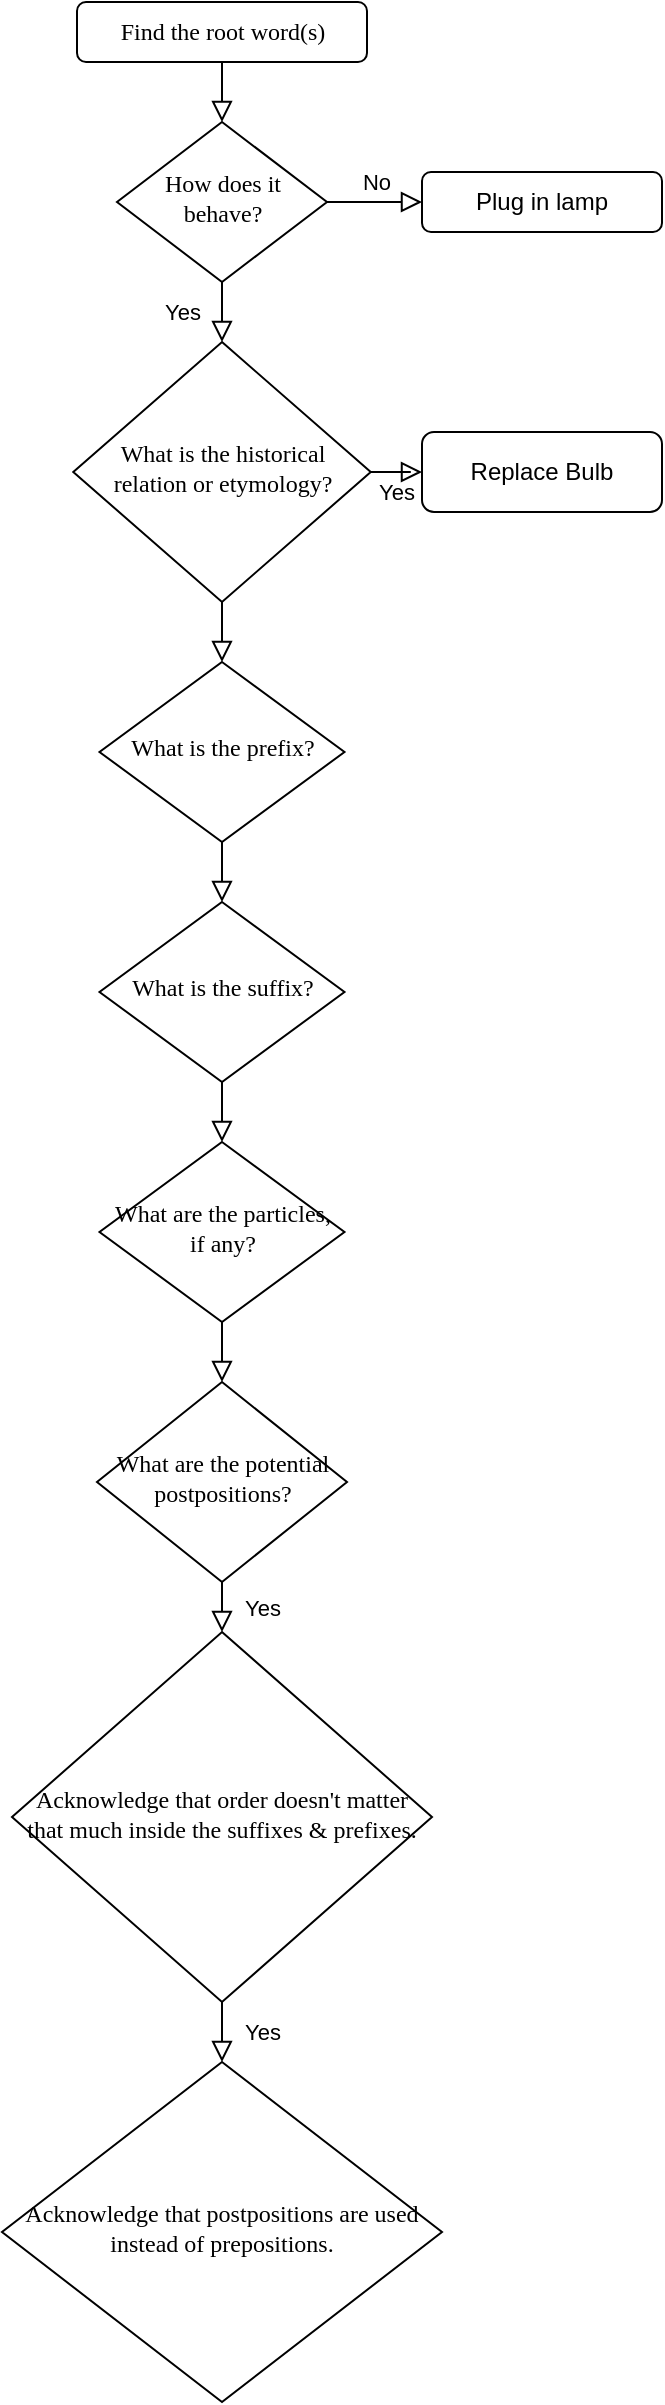 <mxfile version="22.1.18" type="github">
  <diagram id="C5RBs43oDa-KdzZeNtuy" name="Page-1">
    <mxGraphModel dx="882" dy="602" grid="1" gridSize="10" guides="1" tooltips="1" connect="1" arrows="1" fold="1" page="1" pageScale="1" pageWidth="827" pageHeight="1169" math="0" shadow="0">
      <root>
        <mxCell id="WIyWlLk6GJQsqaUBKTNV-0" />
        <mxCell id="WIyWlLk6GJQsqaUBKTNV-1" parent="WIyWlLk6GJQsqaUBKTNV-0" />
        <mxCell id="WIyWlLk6GJQsqaUBKTNV-2" value="" style="rounded=0;html=1;jettySize=auto;orthogonalLoop=1;fontSize=11;endArrow=block;endFill=0;endSize=8;strokeWidth=1;shadow=0;labelBackgroundColor=none;edgeStyle=orthogonalEdgeStyle;" parent="WIyWlLk6GJQsqaUBKTNV-1" source="WIyWlLk6GJQsqaUBKTNV-3" target="WIyWlLk6GJQsqaUBKTNV-6" edge="1">
          <mxGeometry relative="1" as="geometry" />
        </mxCell>
        <mxCell id="WIyWlLk6GJQsqaUBKTNV-3" value="&lt;font style=&quot;font-size: 12px;&quot; data-font-src=&quot;https://fonts.googleapis.com/css?family=CMU+Serif&quot; face=&quot;CMU Serif&quot;&gt;Find the root word(s)&lt;/font&gt;" style="rounded=1;whiteSpace=wrap;html=1;fontSize=12;glass=0;strokeWidth=1;shadow=0;" parent="WIyWlLk6GJQsqaUBKTNV-1" vertex="1">
          <mxGeometry x="247.5" y="20" width="145" height="30" as="geometry" />
        </mxCell>
        <mxCell id="WIyWlLk6GJQsqaUBKTNV-4" value="Yes" style="rounded=0;html=1;jettySize=auto;orthogonalLoop=1;fontSize=11;endArrow=block;endFill=0;endSize=8;strokeWidth=1;shadow=0;labelBackgroundColor=none;edgeStyle=orthogonalEdgeStyle;" parent="WIyWlLk6GJQsqaUBKTNV-1" source="WIyWlLk6GJQsqaUBKTNV-6" target="WIyWlLk6GJQsqaUBKTNV-10" edge="1">
          <mxGeometry y="20" relative="1" as="geometry">
            <mxPoint as="offset" />
          </mxGeometry>
        </mxCell>
        <mxCell id="WIyWlLk6GJQsqaUBKTNV-5" value="No" style="edgeStyle=orthogonalEdgeStyle;rounded=0;html=1;jettySize=auto;orthogonalLoop=1;fontSize=11;endArrow=block;endFill=0;endSize=8;strokeWidth=1;shadow=0;labelBackgroundColor=none;" parent="WIyWlLk6GJQsqaUBKTNV-1" source="WIyWlLk6GJQsqaUBKTNV-6" target="WIyWlLk6GJQsqaUBKTNV-7" edge="1">
          <mxGeometry y="10" relative="1" as="geometry">
            <mxPoint as="offset" />
          </mxGeometry>
        </mxCell>
        <mxCell id="WIyWlLk6GJQsqaUBKTNV-6" value="&lt;font style=&quot;font-size: 12px;&quot; face=&quot;CMU Serif&quot;&gt;How does it behave?&lt;/font&gt;" style="rhombus;whiteSpace=wrap;html=1;shadow=0;fontFamily=Helvetica;fontSize=12;align=center;strokeWidth=1;spacing=6;spacingTop=-4;" parent="WIyWlLk6GJQsqaUBKTNV-1" vertex="1">
          <mxGeometry x="267.5" y="80" width="105" height="80" as="geometry" />
        </mxCell>
        <mxCell id="WIyWlLk6GJQsqaUBKTNV-7" value="Plug in lamp" style="rounded=1;whiteSpace=wrap;html=1;fontSize=12;glass=0;strokeWidth=1;shadow=0;" parent="WIyWlLk6GJQsqaUBKTNV-1" vertex="1">
          <mxGeometry x="420" y="105" width="120" height="30" as="geometry" />
        </mxCell>
        <mxCell id="WIyWlLk6GJQsqaUBKTNV-9" value="Yes" style="edgeStyle=orthogonalEdgeStyle;rounded=0;html=1;jettySize=auto;orthogonalLoop=1;fontSize=11;endArrow=block;endFill=0;endSize=8;strokeWidth=1;shadow=0;labelBackgroundColor=none;" parent="WIyWlLk6GJQsqaUBKTNV-1" source="WIyWlLk6GJQsqaUBKTNV-10" target="WIyWlLk6GJQsqaUBKTNV-12" edge="1">
          <mxGeometry y="10" relative="1" as="geometry">
            <mxPoint as="offset" />
          </mxGeometry>
        </mxCell>
        <mxCell id="WIyWlLk6GJQsqaUBKTNV-10" value="&lt;font style=&quot;font-size: 12px;&quot; face=&quot;CMU Serif&quot;&gt;What is the historical relation or etymology?&lt;/font&gt;" style="rhombus;whiteSpace=wrap;html=1;shadow=0;fontFamily=Helvetica;fontSize=12;align=center;strokeWidth=1;spacing=6;spacingTop=-4;" parent="WIyWlLk6GJQsqaUBKTNV-1" vertex="1">
          <mxGeometry x="245.63" y="190" width="148.75" height="130" as="geometry" />
        </mxCell>
        <mxCell id="WIyWlLk6GJQsqaUBKTNV-12" value="Replace Bulb" style="rounded=1;whiteSpace=wrap;html=1;fontSize=12;glass=0;strokeWidth=1;shadow=0;" parent="WIyWlLk6GJQsqaUBKTNV-1" vertex="1">
          <mxGeometry x="420" y="235" width="120" height="40" as="geometry" />
        </mxCell>
        <mxCell id="w_LObvpqlqJE9iXX1cTh-9" style="edgeStyle=orthogonalEdgeStyle;rounded=0;orthogonalLoop=1;jettySize=auto;html=1;exitX=0.5;exitY=1;exitDx=0;exitDy=0;" edge="1" parent="WIyWlLk6GJQsqaUBKTNV-1">
          <mxGeometry relative="1" as="geometry">
            <mxPoint x="320" y="365" as="sourcePoint" />
            <mxPoint x="320" y="365" as="targetPoint" />
          </mxGeometry>
        </mxCell>
        <mxCell id="w_LObvpqlqJE9iXX1cTh-15" value="&lt;font data-font-src=&quot;https://fonts.googleapis.com/css?family=CMU+Serif&quot; face=&quot;CMU Serif&quot; style=&quot;font-size: 12px;&quot;&gt;Acknowledge that order doesn&#39;t matter that much inside the suffixes &amp;amp; prefixes.&lt;/font&gt;" style="rhombus;whiteSpace=wrap;html=1;shadow=0;fontFamily=Helvetica;fontSize=12;align=center;strokeWidth=1;spacing=6;spacingTop=-4;" vertex="1" parent="WIyWlLk6GJQsqaUBKTNV-1">
          <mxGeometry x="215" y="835" width="210" height="185" as="geometry" />
        </mxCell>
        <mxCell id="w_LObvpqlqJE9iXX1cTh-17" value="Yes" style="rounded=0;html=1;jettySize=auto;orthogonalLoop=1;fontSize=11;endArrow=block;endFill=0;endSize=8;strokeWidth=1;shadow=0;labelBackgroundColor=none;edgeStyle=orthogonalEdgeStyle;entryX=0.5;entryY=0;entryDx=0;entryDy=0;exitX=0.5;exitY=1;exitDx=0;exitDy=0;" edge="1" parent="WIyWlLk6GJQsqaUBKTNV-1" source="w_LObvpqlqJE9iXX1cTh-21" target="w_LObvpqlqJE9iXX1cTh-15">
          <mxGeometry y="20" relative="1" as="geometry">
            <mxPoint as="offset" />
            <mxPoint x="319.86" y="800" as="sourcePoint" />
            <mxPoint x="319.86" y="830" as="targetPoint" />
          </mxGeometry>
        </mxCell>
        <mxCell id="w_LObvpqlqJE9iXX1cTh-18" value="&lt;font data-font-src=&quot;https://fonts.googleapis.com/css?family=CMU+Serif&quot; face=&quot;CMU Serif&quot;&gt;Acknowledge that postpositions are used instead of prepositions.&lt;/font&gt;" style="rhombus;whiteSpace=wrap;html=1;shadow=0;fontFamily=Helvetica;fontSize=12;align=center;strokeWidth=1;spacing=6;spacingTop=-4;" vertex="1" parent="WIyWlLk6GJQsqaUBKTNV-1">
          <mxGeometry x="210" y="1050" width="220" height="170" as="geometry" />
        </mxCell>
        <mxCell id="w_LObvpqlqJE9iXX1cTh-19" value="Yes" style="rounded=0;html=1;jettySize=auto;orthogonalLoop=1;fontSize=11;endArrow=block;endFill=0;endSize=8;strokeWidth=1;shadow=0;labelBackgroundColor=none;edgeStyle=orthogonalEdgeStyle;entryX=0.5;entryY=0;entryDx=0;entryDy=0;exitX=0.5;exitY=1;exitDx=0;exitDy=0;" edge="1" parent="WIyWlLk6GJQsqaUBKTNV-1" target="w_LObvpqlqJE9iXX1cTh-18" source="w_LObvpqlqJE9iXX1cTh-15">
          <mxGeometry y="20" relative="1" as="geometry">
            <mxPoint as="offset" />
            <mxPoint x="699.86" y="775" as="sourcePoint" />
            <mxPoint x="699.86" y="805" as="targetPoint" />
          </mxGeometry>
        </mxCell>
        <mxCell id="w_LObvpqlqJE9iXX1cTh-20" value="" style="rounded=0;html=1;jettySize=auto;orthogonalLoop=1;fontSize=11;endArrow=block;endFill=0;endSize=8;strokeWidth=1;shadow=0;labelBackgroundColor=none;edgeStyle=orthogonalEdgeStyle;exitX=0.5;exitY=1;exitDx=0;exitDy=0;" edge="1" parent="WIyWlLk6GJQsqaUBKTNV-1" target="w_LObvpqlqJE9iXX1cTh-21" source="w_LObvpqlqJE9iXX1cTh-23">
          <mxGeometry relative="1" as="geometry">
            <mxPoint x="320" y="680" as="sourcePoint" />
            <Array as="points" />
          </mxGeometry>
        </mxCell>
        <mxCell id="w_LObvpqlqJE9iXX1cTh-21" value="&lt;font data-font-src=&quot;https://fonts.googleapis.com/css?family=CMU+Serif&quot; face=&quot;CMU Serif&quot;&gt;What are the potential postpositions?&lt;/font&gt;" style="rhombus;whiteSpace=wrap;html=1;shadow=0;fontFamily=Helvetica;fontSize=12;align=center;strokeWidth=1;spacing=6;spacingTop=-4;" vertex="1" parent="WIyWlLk6GJQsqaUBKTNV-1">
          <mxGeometry x="257.5" y="710" width="125" height="100" as="geometry" />
        </mxCell>
        <mxCell id="w_LObvpqlqJE9iXX1cTh-23" value="&lt;font data-font-src=&quot;https://fonts.googleapis.com/css?family=CMU+Serif&quot; face=&quot;CMU Serif&quot;&gt;What are the particles, if any?&lt;/font&gt;" style="rhombus;whiteSpace=wrap;html=1;shadow=0;fontFamily=Helvetica;fontSize=12;align=center;strokeWidth=1;spacing=6;spacingTop=-4;" vertex="1" parent="WIyWlLk6GJQsqaUBKTNV-1">
          <mxGeometry x="258.75" y="590" width="122.5" height="90" as="geometry" />
        </mxCell>
        <mxCell id="w_LObvpqlqJE9iXX1cTh-25" value="" style="edgeStyle=orthogonalEdgeStyle;rounded=0;orthogonalLoop=1;jettySize=auto;html=1;endArrow=block;endFill=0;jumpSize=6;strokeWidth=1;endSize=8;entryX=0.5;entryY=0;entryDx=0;entryDy=0;exitX=0.5;exitY=1;exitDx=0;exitDy=0;" edge="1" parent="WIyWlLk6GJQsqaUBKTNV-1" source="w_LObvpqlqJE9iXX1cTh-26" target="w_LObvpqlqJE9iXX1cTh-23">
          <mxGeometry relative="1" as="geometry">
            <mxPoint x="320" y="570" as="sourcePoint" />
            <mxPoint x="319.86" y="585" as="targetPoint" />
          </mxGeometry>
        </mxCell>
        <mxCell id="w_LObvpqlqJE9iXX1cTh-26" value="&lt;font data-font-src=&quot;https://fonts.googleapis.com/css?family=CMU+Serif&quot; face=&quot;CMU Serif&quot;&gt;What is the suffix?&lt;/font&gt;" style="rhombus;whiteSpace=wrap;html=1;shadow=0;fontFamily=Helvetica;fontSize=12;align=center;strokeWidth=1;spacing=6;spacingTop=-4;" vertex="1" parent="WIyWlLk6GJQsqaUBKTNV-1">
          <mxGeometry x="258.75" y="470" width="122.5" height="90" as="geometry" />
        </mxCell>
        <mxCell id="w_LObvpqlqJE9iXX1cTh-27" value="" style="edgeStyle=orthogonalEdgeStyle;rounded=0;orthogonalLoop=1;jettySize=auto;html=1;endArrow=block;endFill=0;jumpSize=6;strokeWidth=1;endSize=8;entryX=0.5;entryY=0;entryDx=0;entryDy=0;exitX=0.5;exitY=1;exitDx=0;exitDy=0;" edge="1" parent="WIyWlLk6GJQsqaUBKTNV-1" target="w_LObvpqlqJE9iXX1cTh-26" source="w_LObvpqlqJE9iXX1cTh-30">
          <mxGeometry relative="1" as="geometry">
            <mxPoint x="320" y="450" as="sourcePoint" />
            <mxPoint x="319.86" y="465" as="targetPoint" />
          </mxGeometry>
        </mxCell>
        <mxCell id="w_LObvpqlqJE9iXX1cTh-30" value="&lt;font data-font-src=&quot;https://fonts.googleapis.com/css?family=CMU+Serif&quot; face=&quot;CMU Serif&quot;&gt;What is the prefix?&lt;/font&gt;" style="rhombus;whiteSpace=wrap;html=1;shadow=0;fontFamily=Helvetica;fontSize=12;align=center;strokeWidth=1;spacing=6;spacingTop=-4;" vertex="1" parent="WIyWlLk6GJQsqaUBKTNV-1">
          <mxGeometry x="258.75" y="350" width="122.5" height="90" as="geometry" />
        </mxCell>
        <mxCell id="w_LObvpqlqJE9iXX1cTh-31" value="" style="edgeStyle=orthogonalEdgeStyle;rounded=0;orthogonalLoop=1;jettySize=auto;html=1;endArrow=block;endFill=0;jumpSize=6;strokeWidth=1;endSize=8;entryX=0.5;entryY=0;entryDx=0;entryDy=0;exitX=0.5;exitY=1;exitDx=0;exitDy=0;" edge="1" parent="WIyWlLk6GJQsqaUBKTNV-1" target="w_LObvpqlqJE9iXX1cTh-30" source="WIyWlLk6GJQsqaUBKTNV-10">
          <mxGeometry relative="1" as="geometry">
            <mxPoint x="320" y="330" as="sourcePoint" />
            <mxPoint x="319.86" y="345" as="targetPoint" />
          </mxGeometry>
        </mxCell>
      </root>
    </mxGraphModel>
  </diagram>
</mxfile>
